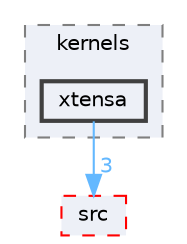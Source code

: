 digraph "Arduino/GetStartedWithMachineLearningOnArduino/tflite-micro-main/signal/micro/kernels/xtensa"
{
 // LATEX_PDF_SIZE
  bgcolor="transparent";
  edge [fontname=Helvetica,fontsize=10,labelfontname=Helvetica,labelfontsize=10];
  node [fontname=Helvetica,fontsize=10,shape=box,height=0.2,width=0.4];
  compound=true
  subgraph clusterdir_957cd0ae3300c05a575756bfbc407c06 {
    graph [ bgcolor="#edf0f7", pencolor="grey50", label="kernels", fontname=Helvetica,fontsize=10 style="filled,dashed", URL="dir_957cd0ae3300c05a575756bfbc407c06.html",tooltip=""]
  dir_3ef216a7f9305aaafdaa216e04041903 [label="xtensa", fillcolor="#edf0f7", color="grey25", style="filled,bold", URL="dir_3ef216a7f9305aaafdaa216e04041903.html",tooltip=""];
  }
  dir_f3dcc7a3e7501157a34132ac60ef26a4 [label="src", fillcolor="#edf0f7", color="red", style="filled,dashed", URL="dir_f3dcc7a3e7501157a34132ac60ef26a4.html",tooltip=""];
  dir_3ef216a7f9305aaafdaa216e04041903->dir_f3dcc7a3e7501157a34132ac60ef26a4 [headlabel="3", labeldistance=1.5 headhref="dir_000359_000299.html" href="dir_000359_000299.html" color="steelblue1" fontcolor="steelblue1"];
}
